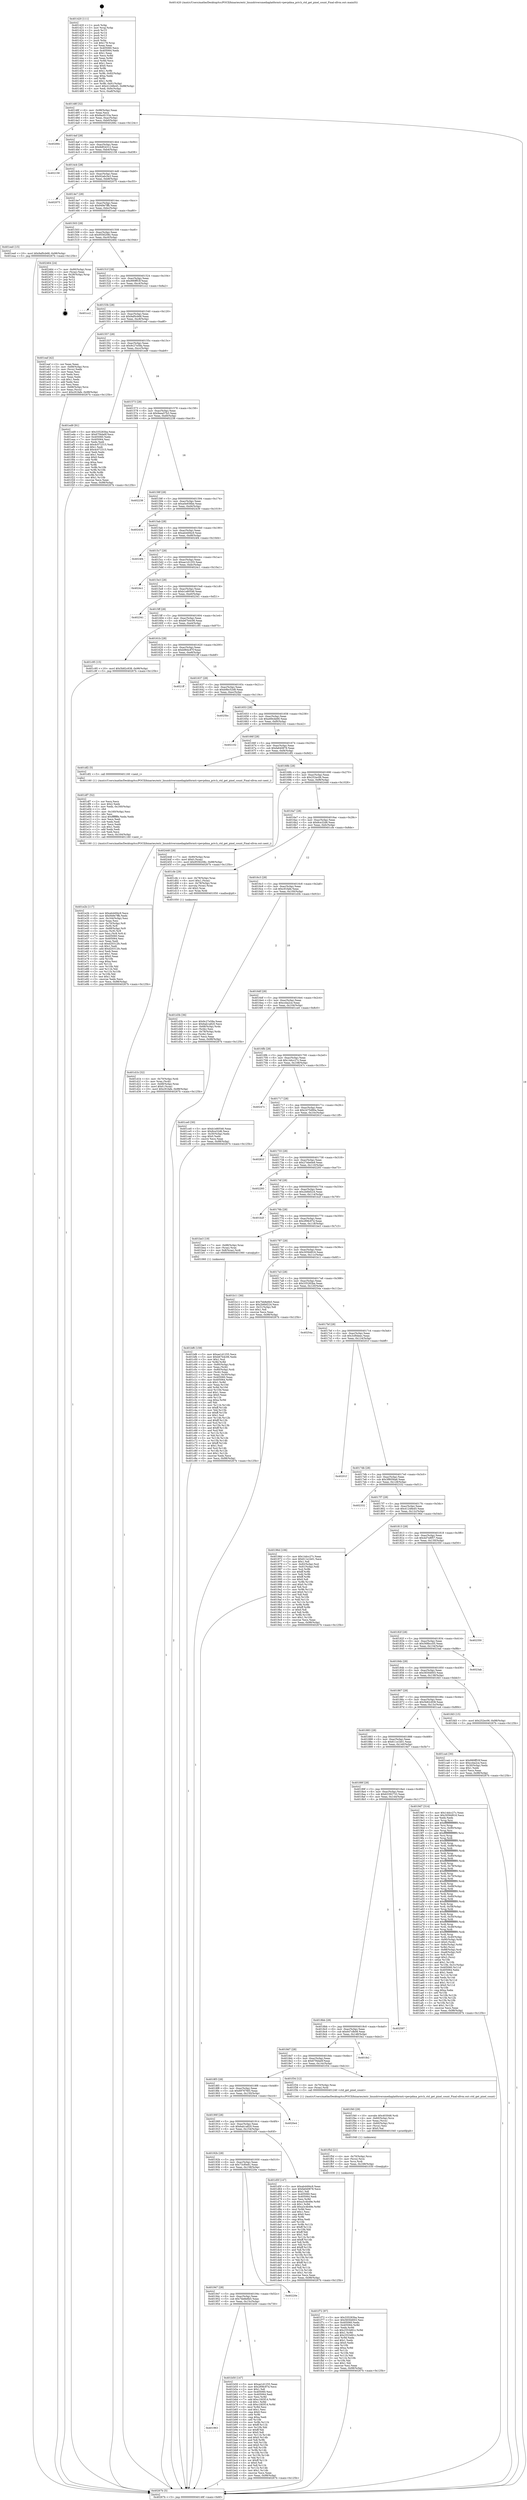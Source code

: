 digraph "0x401420" {
  label = "0x401420 (/mnt/c/Users/mathe/Desktop/tcc/POCII/binaries/extr_linuxdriversmediaplatformti-vpevpdma_priv.h_ctd_get_pixel_count_Final-ollvm.out::main(0))"
  labelloc = "t"
  node[shape=record]

  Entry [label="",width=0.3,height=0.3,shape=circle,fillcolor=black,style=filled]
  "0x40148f" [label="{
     0x40148f [32]\l
     | [instrs]\l
     &nbsp;&nbsp;0x40148f \<+6\>: mov -0x98(%rbp),%eax\l
     &nbsp;&nbsp;0x401495 \<+2\>: mov %eax,%ecx\l
     &nbsp;&nbsp;0x401497 \<+6\>: sub $0x8ac8153a,%ecx\l
     &nbsp;&nbsp;0x40149d \<+6\>: mov %eax,-0xac(%rbp)\l
     &nbsp;&nbsp;0x4014a3 \<+6\>: mov %ecx,-0xb0(%rbp)\l
     &nbsp;&nbsp;0x4014a9 \<+6\>: je 000000000040266c \<main+0x124c\>\l
  }"]
  "0x40266c" [label="{
     0x40266c\l
  }", style=dashed]
  "0x4014af" [label="{
     0x4014af [28]\l
     | [instrs]\l
     &nbsp;&nbsp;0x4014af \<+5\>: jmp 00000000004014b4 \<main+0x94\>\l
     &nbsp;&nbsp;0x4014b4 \<+6\>: mov -0xac(%rbp),%eax\l
     &nbsp;&nbsp;0x4014ba \<+5\>: sub $0x8df24312,%eax\l
     &nbsp;&nbsp;0x4014bf \<+6\>: mov %eax,-0xb4(%rbp)\l
     &nbsp;&nbsp;0x4014c5 \<+6\>: je 0000000000402158 \<main+0xd38\>\l
  }"]
  Exit [label="",width=0.3,height=0.3,shape=circle,fillcolor=black,style=filled,peripheries=2]
  "0x402158" [label="{
     0x402158\l
  }", style=dashed]
  "0x4014cb" [label="{
     0x4014cb [28]\l
     | [instrs]\l
     &nbsp;&nbsp;0x4014cb \<+5\>: jmp 00000000004014d0 \<main+0xb0\>\l
     &nbsp;&nbsp;0x4014d0 \<+6\>: mov -0xac(%rbp),%eax\l
     &nbsp;&nbsp;0x4014d6 \<+5\>: sub $0x92a6c5e3,%eax\l
     &nbsp;&nbsp;0x4014db \<+6\>: mov %eax,-0xb8(%rbp)\l
     &nbsp;&nbsp;0x4014e1 \<+6\>: je 0000000000402075 \<main+0xc55\>\l
  }"]
  "0x401f72" [label="{
     0x401f72 [97]\l
     | [instrs]\l
     &nbsp;&nbsp;0x401f72 \<+5\>: mov $0x335283ba,%eax\l
     &nbsp;&nbsp;0x401f77 \<+5\>: mov $0x5830d003,%esi\l
     &nbsp;&nbsp;0x401f7c \<+7\>: mov 0x405060,%edx\l
     &nbsp;&nbsp;0x401f83 \<+8\>: mov 0x405064,%r8d\l
     &nbsp;&nbsp;0x401f8b \<+3\>: mov %edx,%r9d\l
     &nbsp;&nbsp;0x401f8e \<+7\>: sub $0x2553d91c,%r9d\l
     &nbsp;&nbsp;0x401f95 \<+4\>: sub $0x1,%r9d\l
     &nbsp;&nbsp;0x401f99 \<+7\>: add $0x2553d91c,%r9d\l
     &nbsp;&nbsp;0x401fa0 \<+4\>: imul %r9d,%edx\l
     &nbsp;&nbsp;0x401fa4 \<+3\>: and $0x1,%edx\l
     &nbsp;&nbsp;0x401fa7 \<+3\>: cmp $0x0,%edx\l
     &nbsp;&nbsp;0x401faa \<+4\>: sete %r10b\l
     &nbsp;&nbsp;0x401fae \<+4\>: cmp $0xa,%r8d\l
     &nbsp;&nbsp;0x401fb2 \<+4\>: setl %r11b\l
     &nbsp;&nbsp;0x401fb6 \<+3\>: mov %r10b,%bl\l
     &nbsp;&nbsp;0x401fb9 \<+3\>: and %r11b,%bl\l
     &nbsp;&nbsp;0x401fbc \<+3\>: xor %r11b,%r10b\l
     &nbsp;&nbsp;0x401fbf \<+3\>: or %r10b,%bl\l
     &nbsp;&nbsp;0x401fc2 \<+3\>: test $0x1,%bl\l
     &nbsp;&nbsp;0x401fc5 \<+3\>: cmovne %esi,%eax\l
     &nbsp;&nbsp;0x401fc8 \<+6\>: mov %eax,-0x98(%rbp)\l
     &nbsp;&nbsp;0x401fce \<+5\>: jmp 000000000040267b \<main+0x125b\>\l
  }"]
  "0x402075" [label="{
     0x402075\l
  }", style=dashed]
  "0x4014e7" [label="{
     0x4014e7 [28]\l
     | [instrs]\l
     &nbsp;&nbsp;0x4014e7 \<+5\>: jmp 00000000004014ec \<main+0xcc\>\l
     &nbsp;&nbsp;0x4014ec \<+6\>: mov -0xac(%rbp),%eax\l
     &nbsp;&nbsp;0x4014f2 \<+5\>: sub $0x949e7ffb,%eax\l
     &nbsp;&nbsp;0x4014f7 \<+6\>: mov %eax,-0xbc(%rbp)\l
     &nbsp;&nbsp;0x4014fd \<+6\>: je 0000000000401ea0 \<main+0xa80\>\l
  }"]
  "0x401f5d" [label="{
     0x401f5d [21]\l
     | [instrs]\l
     &nbsp;&nbsp;0x401f5d \<+4\>: mov -0x70(%rbp),%rcx\l
     &nbsp;&nbsp;0x401f61 \<+3\>: mov (%rcx),%rcx\l
     &nbsp;&nbsp;0x401f64 \<+3\>: mov %rcx,%rdi\l
     &nbsp;&nbsp;0x401f67 \<+6\>: mov %eax,-0x168(%rbp)\l
     &nbsp;&nbsp;0x401f6d \<+5\>: call 0000000000401030 \<free@plt\>\l
     | [calls]\l
     &nbsp;&nbsp;0x401030 \{1\} (unknown)\l
  }"]
  "0x401ea0" [label="{
     0x401ea0 [15]\l
     | [instrs]\l
     &nbsp;&nbsp;0x401ea0 \<+10\>: movl $0x9af0cb68,-0x98(%rbp)\l
     &nbsp;&nbsp;0x401eaa \<+5\>: jmp 000000000040267b \<main+0x125b\>\l
  }"]
  "0x401503" [label="{
     0x401503 [28]\l
     | [instrs]\l
     &nbsp;&nbsp;0x401503 \<+5\>: jmp 0000000000401508 \<main+0xe8\>\l
     &nbsp;&nbsp;0x401508 \<+6\>: mov -0xac(%rbp),%eax\l
     &nbsp;&nbsp;0x40150e \<+5\>: sub $0x9556208c,%eax\l
     &nbsp;&nbsp;0x401513 \<+6\>: mov %eax,-0xc0(%rbp)\l
     &nbsp;&nbsp;0x401519 \<+6\>: je 0000000000402464 \<main+0x1044\>\l
  }"]
  "0x401f40" [label="{
     0x401f40 [29]\l
     | [instrs]\l
     &nbsp;&nbsp;0x401f40 \<+10\>: movabs $0x4030d6,%rdi\l
     &nbsp;&nbsp;0x401f4a \<+4\>: mov -0x60(%rbp),%rcx\l
     &nbsp;&nbsp;0x401f4e \<+2\>: mov %eax,(%rcx)\l
     &nbsp;&nbsp;0x401f50 \<+4\>: mov -0x60(%rbp),%rcx\l
     &nbsp;&nbsp;0x401f54 \<+2\>: mov (%rcx),%esi\l
     &nbsp;&nbsp;0x401f56 \<+2\>: mov $0x0,%al\l
     &nbsp;&nbsp;0x401f58 \<+5\>: call 0000000000401040 \<printf@plt\>\l
     | [calls]\l
     &nbsp;&nbsp;0x401040 \{1\} (unknown)\l
  }"]
  "0x402464" [label="{
     0x402464 [24]\l
     | [instrs]\l
     &nbsp;&nbsp;0x402464 \<+7\>: mov -0x90(%rbp),%rax\l
     &nbsp;&nbsp;0x40246b \<+2\>: mov (%rax),%eax\l
     &nbsp;&nbsp;0x40246d \<+4\>: lea -0x28(%rbp),%rsp\l
     &nbsp;&nbsp;0x402471 \<+1\>: pop %rbx\l
     &nbsp;&nbsp;0x402472 \<+2\>: pop %r12\l
     &nbsp;&nbsp;0x402474 \<+2\>: pop %r13\l
     &nbsp;&nbsp;0x402476 \<+2\>: pop %r14\l
     &nbsp;&nbsp;0x402478 \<+2\>: pop %r15\l
     &nbsp;&nbsp;0x40247a \<+1\>: pop %rbp\l
     &nbsp;&nbsp;0x40247b \<+1\>: ret\l
  }"]
  "0x40151f" [label="{
     0x40151f [28]\l
     | [instrs]\l
     &nbsp;&nbsp;0x40151f \<+5\>: jmp 0000000000401524 \<main+0x104\>\l
     &nbsp;&nbsp;0x401524 \<+6\>: mov -0xac(%rbp),%eax\l
     &nbsp;&nbsp;0x40152a \<+5\>: sub $0x990ff53f,%eax\l
     &nbsp;&nbsp;0x40152f \<+6\>: mov %eax,-0xc4(%rbp)\l
     &nbsp;&nbsp;0x401535 \<+6\>: je 0000000000401cc2 \<main+0x8a2\>\l
  }"]
  "0x401e2b" [label="{
     0x401e2b [117]\l
     | [instrs]\l
     &nbsp;&nbsp;0x401e2b \<+5\>: mov $0xab4494c9,%ecx\l
     &nbsp;&nbsp;0x401e30 \<+5\>: mov $0x949e7ffb,%edx\l
     &nbsp;&nbsp;0x401e35 \<+6\>: mov -0x164(%rbp),%esi\l
     &nbsp;&nbsp;0x401e3b \<+3\>: imul %eax,%esi\l
     &nbsp;&nbsp;0x401e3e \<+4\>: mov -0x70(%rbp),%r8\l
     &nbsp;&nbsp;0x401e42 \<+3\>: mov (%r8),%r8\l
     &nbsp;&nbsp;0x401e45 \<+4\>: mov -0x68(%rbp),%r9\l
     &nbsp;&nbsp;0x401e49 \<+3\>: movslq (%r9),%r9\l
     &nbsp;&nbsp;0x401e4c \<+4\>: mov %esi,(%r8,%r9,4)\l
     &nbsp;&nbsp;0x401e50 \<+7\>: mov 0x405060,%eax\l
     &nbsp;&nbsp;0x401e57 \<+7\>: mov 0x405064,%esi\l
     &nbsp;&nbsp;0x401e5e \<+2\>: mov %eax,%edi\l
     &nbsp;&nbsp;0x401e60 \<+6\>: sub $0xd20312fc,%edi\l
     &nbsp;&nbsp;0x401e66 \<+3\>: sub $0x1,%edi\l
     &nbsp;&nbsp;0x401e69 \<+6\>: add $0xd20312fc,%edi\l
     &nbsp;&nbsp;0x401e6f \<+3\>: imul %edi,%eax\l
     &nbsp;&nbsp;0x401e72 \<+3\>: and $0x1,%eax\l
     &nbsp;&nbsp;0x401e75 \<+3\>: cmp $0x0,%eax\l
     &nbsp;&nbsp;0x401e78 \<+4\>: sete %r10b\l
     &nbsp;&nbsp;0x401e7c \<+3\>: cmp $0xa,%esi\l
     &nbsp;&nbsp;0x401e7f \<+4\>: setl %r11b\l
     &nbsp;&nbsp;0x401e83 \<+3\>: mov %r10b,%bl\l
     &nbsp;&nbsp;0x401e86 \<+3\>: and %r11b,%bl\l
     &nbsp;&nbsp;0x401e89 \<+3\>: xor %r11b,%r10b\l
     &nbsp;&nbsp;0x401e8c \<+3\>: or %r10b,%bl\l
     &nbsp;&nbsp;0x401e8f \<+3\>: test $0x1,%bl\l
     &nbsp;&nbsp;0x401e92 \<+3\>: cmovne %edx,%ecx\l
     &nbsp;&nbsp;0x401e95 \<+6\>: mov %ecx,-0x98(%rbp)\l
     &nbsp;&nbsp;0x401e9b \<+5\>: jmp 000000000040267b \<main+0x125b\>\l
  }"]
  "0x401cc2" [label="{
     0x401cc2\l
  }", style=dashed]
  "0x40153b" [label="{
     0x40153b [28]\l
     | [instrs]\l
     &nbsp;&nbsp;0x40153b \<+5\>: jmp 0000000000401540 \<main+0x120\>\l
     &nbsp;&nbsp;0x401540 \<+6\>: mov -0xac(%rbp),%eax\l
     &nbsp;&nbsp;0x401546 \<+5\>: sub $0x9af0cb68,%eax\l
     &nbsp;&nbsp;0x40154b \<+6\>: mov %eax,-0xc8(%rbp)\l
     &nbsp;&nbsp;0x401551 \<+6\>: je 0000000000401eaf \<main+0xa8f\>\l
  }"]
  "0x401df7" [label="{
     0x401df7 [52]\l
     | [instrs]\l
     &nbsp;&nbsp;0x401df7 \<+2\>: xor %ecx,%ecx\l
     &nbsp;&nbsp;0x401df9 \<+5\>: mov $0x2,%edx\l
     &nbsp;&nbsp;0x401dfe \<+6\>: mov %edx,-0x160(%rbp)\l
     &nbsp;&nbsp;0x401e04 \<+1\>: cltd\l
     &nbsp;&nbsp;0x401e05 \<+6\>: mov -0x160(%rbp),%esi\l
     &nbsp;&nbsp;0x401e0b \<+2\>: idiv %esi\l
     &nbsp;&nbsp;0x401e0d \<+6\>: imul $0xfffffffe,%edx,%edx\l
     &nbsp;&nbsp;0x401e13 \<+2\>: mov %ecx,%edi\l
     &nbsp;&nbsp;0x401e15 \<+2\>: sub %edx,%edi\l
     &nbsp;&nbsp;0x401e17 \<+2\>: mov %ecx,%edx\l
     &nbsp;&nbsp;0x401e19 \<+3\>: sub $0x1,%edx\l
     &nbsp;&nbsp;0x401e1c \<+2\>: add %edx,%edi\l
     &nbsp;&nbsp;0x401e1e \<+2\>: sub %edi,%ecx\l
     &nbsp;&nbsp;0x401e20 \<+6\>: mov %ecx,-0x164(%rbp)\l
     &nbsp;&nbsp;0x401e26 \<+5\>: call 0000000000401160 \<next_i\>\l
     | [calls]\l
     &nbsp;&nbsp;0x401160 \{1\} (/mnt/c/Users/mathe/Desktop/tcc/POCII/binaries/extr_linuxdriversmediaplatformti-vpevpdma_priv.h_ctd_get_pixel_count_Final-ollvm.out::next_i)\l
  }"]
  "0x401eaf" [label="{
     0x401eaf [42]\l
     | [instrs]\l
     &nbsp;&nbsp;0x401eaf \<+2\>: xor %eax,%eax\l
     &nbsp;&nbsp;0x401eb1 \<+4\>: mov -0x68(%rbp),%rcx\l
     &nbsp;&nbsp;0x401eb5 \<+2\>: mov (%rcx),%edx\l
     &nbsp;&nbsp;0x401eb7 \<+2\>: mov %eax,%esi\l
     &nbsp;&nbsp;0x401eb9 \<+2\>: sub %edx,%esi\l
     &nbsp;&nbsp;0x401ebb \<+2\>: mov %eax,%edx\l
     &nbsp;&nbsp;0x401ebd \<+3\>: sub $0x1,%edx\l
     &nbsp;&nbsp;0x401ec0 \<+2\>: add %edx,%esi\l
     &nbsp;&nbsp;0x401ec2 \<+2\>: sub %esi,%eax\l
     &nbsp;&nbsp;0x401ec4 \<+4\>: mov -0x68(%rbp),%rcx\l
     &nbsp;&nbsp;0x401ec8 \<+2\>: mov %eax,(%rcx)\l
     &nbsp;&nbsp;0x401eca \<+10\>: movl $0xc91fafe,-0x98(%rbp)\l
     &nbsp;&nbsp;0x401ed4 \<+5\>: jmp 000000000040267b \<main+0x125b\>\l
  }"]
  "0x401557" [label="{
     0x401557 [28]\l
     | [instrs]\l
     &nbsp;&nbsp;0x401557 \<+5\>: jmp 000000000040155c \<main+0x13c\>\l
     &nbsp;&nbsp;0x40155c \<+6\>: mov -0xac(%rbp),%eax\l
     &nbsp;&nbsp;0x401562 \<+5\>: sub $0x9c27e58a,%eax\l
     &nbsp;&nbsp;0x401567 \<+6\>: mov %eax,-0xcc(%rbp)\l
     &nbsp;&nbsp;0x40156d \<+6\>: je 0000000000401ed9 \<main+0xab9\>\l
  }"]
  "0x401d1b" [label="{
     0x401d1b [32]\l
     | [instrs]\l
     &nbsp;&nbsp;0x401d1b \<+4\>: mov -0x70(%rbp),%rdi\l
     &nbsp;&nbsp;0x401d1f \<+3\>: mov %rax,(%rdi)\l
     &nbsp;&nbsp;0x401d22 \<+4\>: mov -0x68(%rbp),%rax\l
     &nbsp;&nbsp;0x401d26 \<+6\>: movl $0x0,(%rax)\l
     &nbsp;&nbsp;0x401d2c \<+10\>: movl $0xc91fafe,-0x98(%rbp)\l
     &nbsp;&nbsp;0x401d36 \<+5\>: jmp 000000000040267b \<main+0x125b\>\l
  }"]
  "0x401ed9" [label="{
     0x401ed9 [91]\l
     | [instrs]\l
     &nbsp;&nbsp;0x401ed9 \<+5\>: mov $0x335283ba,%eax\l
     &nbsp;&nbsp;0x401ede \<+5\>: mov $0x67f4da0f,%ecx\l
     &nbsp;&nbsp;0x401ee3 \<+7\>: mov 0x405060,%edx\l
     &nbsp;&nbsp;0x401eea \<+7\>: mov 0x405064,%esi\l
     &nbsp;&nbsp;0x401ef1 \<+2\>: mov %edx,%edi\l
     &nbsp;&nbsp;0x401ef3 \<+6\>: sub $0x4c072315,%edi\l
     &nbsp;&nbsp;0x401ef9 \<+3\>: sub $0x1,%edi\l
     &nbsp;&nbsp;0x401efc \<+6\>: add $0x4c072315,%edi\l
     &nbsp;&nbsp;0x401f02 \<+3\>: imul %edi,%edx\l
     &nbsp;&nbsp;0x401f05 \<+3\>: and $0x1,%edx\l
     &nbsp;&nbsp;0x401f08 \<+3\>: cmp $0x0,%edx\l
     &nbsp;&nbsp;0x401f0b \<+4\>: sete %r8b\l
     &nbsp;&nbsp;0x401f0f \<+3\>: cmp $0xa,%esi\l
     &nbsp;&nbsp;0x401f12 \<+4\>: setl %r9b\l
     &nbsp;&nbsp;0x401f16 \<+3\>: mov %r8b,%r10b\l
     &nbsp;&nbsp;0x401f19 \<+3\>: and %r9b,%r10b\l
     &nbsp;&nbsp;0x401f1c \<+3\>: xor %r9b,%r8b\l
     &nbsp;&nbsp;0x401f1f \<+3\>: or %r8b,%r10b\l
     &nbsp;&nbsp;0x401f22 \<+4\>: test $0x1,%r10b\l
     &nbsp;&nbsp;0x401f26 \<+3\>: cmovne %ecx,%eax\l
     &nbsp;&nbsp;0x401f29 \<+6\>: mov %eax,-0x98(%rbp)\l
     &nbsp;&nbsp;0x401f2f \<+5\>: jmp 000000000040267b \<main+0x125b\>\l
  }"]
  "0x401573" [label="{
     0x401573 [28]\l
     | [instrs]\l
     &nbsp;&nbsp;0x401573 \<+5\>: jmp 0000000000401578 \<main+0x158\>\l
     &nbsp;&nbsp;0x401578 \<+6\>: mov -0xac(%rbp),%eax\l
     &nbsp;&nbsp;0x40157e \<+5\>: sub $0x9eea57b3,%eax\l
     &nbsp;&nbsp;0x401583 \<+6\>: mov %eax,-0xd0(%rbp)\l
     &nbsp;&nbsp;0x401589 \<+6\>: je 0000000000402238 \<main+0xe18\>\l
  }"]
  "0x401bf6" [label="{
     0x401bf6 [159]\l
     | [instrs]\l
     &nbsp;&nbsp;0x401bf6 \<+5\>: mov $0xae1d1255,%ecx\l
     &nbsp;&nbsp;0x401bfb \<+5\>: mov $0xb67b4c06,%edx\l
     &nbsp;&nbsp;0x401c00 \<+3\>: mov $0x1,%sil\l
     &nbsp;&nbsp;0x401c03 \<+3\>: xor %r8d,%r8d\l
     &nbsp;&nbsp;0x401c06 \<+4\>: mov -0x80(%rbp),%rdi\l
     &nbsp;&nbsp;0x401c0a \<+2\>: mov %eax,(%rdi)\l
     &nbsp;&nbsp;0x401c0c \<+4\>: mov -0x80(%rbp),%rdi\l
     &nbsp;&nbsp;0x401c10 \<+2\>: mov (%rdi),%eax\l
     &nbsp;&nbsp;0x401c12 \<+3\>: mov %eax,-0x30(%rbp)\l
     &nbsp;&nbsp;0x401c15 \<+7\>: mov 0x405060,%eax\l
     &nbsp;&nbsp;0x401c1c \<+8\>: mov 0x405064,%r9d\l
     &nbsp;&nbsp;0x401c24 \<+4\>: sub $0x1,%r8d\l
     &nbsp;&nbsp;0x401c28 \<+3\>: mov %eax,%r10d\l
     &nbsp;&nbsp;0x401c2b \<+3\>: add %r8d,%r10d\l
     &nbsp;&nbsp;0x401c2e \<+4\>: imul %r10d,%eax\l
     &nbsp;&nbsp;0x401c32 \<+3\>: and $0x1,%eax\l
     &nbsp;&nbsp;0x401c35 \<+3\>: cmp $0x0,%eax\l
     &nbsp;&nbsp;0x401c38 \<+4\>: sete %r11b\l
     &nbsp;&nbsp;0x401c3c \<+4\>: cmp $0xa,%r9d\l
     &nbsp;&nbsp;0x401c40 \<+3\>: setl %bl\l
     &nbsp;&nbsp;0x401c43 \<+3\>: mov %r11b,%r14b\l
     &nbsp;&nbsp;0x401c46 \<+4\>: xor $0xff,%r14b\l
     &nbsp;&nbsp;0x401c4a \<+3\>: mov %bl,%r15b\l
     &nbsp;&nbsp;0x401c4d \<+4\>: xor $0xff,%r15b\l
     &nbsp;&nbsp;0x401c51 \<+4\>: xor $0x1,%sil\l
     &nbsp;&nbsp;0x401c55 \<+3\>: mov %r14b,%r12b\l
     &nbsp;&nbsp;0x401c58 \<+4\>: and $0xff,%r12b\l
     &nbsp;&nbsp;0x401c5c \<+3\>: and %sil,%r11b\l
     &nbsp;&nbsp;0x401c5f \<+3\>: mov %r15b,%r13b\l
     &nbsp;&nbsp;0x401c62 \<+4\>: and $0xff,%r13b\l
     &nbsp;&nbsp;0x401c66 \<+3\>: and %sil,%bl\l
     &nbsp;&nbsp;0x401c69 \<+3\>: or %r11b,%r12b\l
     &nbsp;&nbsp;0x401c6c \<+3\>: or %bl,%r13b\l
     &nbsp;&nbsp;0x401c6f \<+3\>: xor %r13b,%r12b\l
     &nbsp;&nbsp;0x401c72 \<+3\>: or %r15b,%r14b\l
     &nbsp;&nbsp;0x401c75 \<+4\>: xor $0xff,%r14b\l
     &nbsp;&nbsp;0x401c79 \<+4\>: or $0x1,%sil\l
     &nbsp;&nbsp;0x401c7d \<+3\>: and %sil,%r14b\l
     &nbsp;&nbsp;0x401c80 \<+3\>: or %r14b,%r12b\l
     &nbsp;&nbsp;0x401c83 \<+4\>: test $0x1,%r12b\l
     &nbsp;&nbsp;0x401c87 \<+3\>: cmovne %edx,%ecx\l
     &nbsp;&nbsp;0x401c8a \<+6\>: mov %ecx,-0x98(%rbp)\l
     &nbsp;&nbsp;0x401c90 \<+5\>: jmp 000000000040267b \<main+0x125b\>\l
  }"]
  "0x402238" [label="{
     0x402238\l
  }", style=dashed]
  "0x40158f" [label="{
     0x40158f [28]\l
     | [instrs]\l
     &nbsp;&nbsp;0x40158f \<+5\>: jmp 0000000000401594 \<main+0x174\>\l
     &nbsp;&nbsp;0x401594 \<+6\>: mov -0xac(%rbp),%eax\l
     &nbsp;&nbsp;0x40159a \<+5\>: sub $0xa0e936be,%eax\l
     &nbsp;&nbsp;0x40159f \<+6\>: mov %eax,-0xd4(%rbp)\l
     &nbsp;&nbsp;0x4015a5 \<+6\>: je 0000000000402439 \<main+0x1019\>\l
  }"]
  "0x401963" [label="{
     0x401963\l
  }", style=dashed]
  "0x402439" [label="{
     0x402439\l
  }", style=dashed]
  "0x4015ab" [label="{
     0x4015ab [28]\l
     | [instrs]\l
     &nbsp;&nbsp;0x4015ab \<+5\>: jmp 00000000004015b0 \<main+0x190\>\l
     &nbsp;&nbsp;0x4015b0 \<+6\>: mov -0xac(%rbp),%eax\l
     &nbsp;&nbsp;0x4015b6 \<+5\>: sub $0xab4494c9,%eax\l
     &nbsp;&nbsp;0x4015bb \<+6\>: mov %eax,-0xd8(%rbp)\l
     &nbsp;&nbsp;0x4015c1 \<+6\>: je 00000000004024f4 \<main+0x10d4\>\l
  }"]
  "0x401b50" [label="{
     0x401b50 [147]\l
     | [instrs]\l
     &nbsp;&nbsp;0x401b50 \<+5\>: mov $0xae1d1255,%eax\l
     &nbsp;&nbsp;0x401b55 \<+5\>: mov $0x2f08c97d,%ecx\l
     &nbsp;&nbsp;0x401b5a \<+2\>: mov $0x1,%dl\l
     &nbsp;&nbsp;0x401b5c \<+7\>: mov 0x405060,%esi\l
     &nbsp;&nbsp;0x401b63 \<+7\>: mov 0x405064,%edi\l
     &nbsp;&nbsp;0x401b6a \<+3\>: mov %esi,%r8d\l
     &nbsp;&nbsp;0x401b6d \<+7\>: add $0xc1fd3f14,%r8d\l
     &nbsp;&nbsp;0x401b74 \<+4\>: sub $0x1,%r8d\l
     &nbsp;&nbsp;0x401b78 \<+7\>: sub $0xc1fd3f14,%r8d\l
     &nbsp;&nbsp;0x401b7f \<+4\>: imul %r8d,%esi\l
     &nbsp;&nbsp;0x401b83 \<+3\>: and $0x1,%esi\l
     &nbsp;&nbsp;0x401b86 \<+3\>: cmp $0x0,%esi\l
     &nbsp;&nbsp;0x401b89 \<+4\>: sete %r9b\l
     &nbsp;&nbsp;0x401b8d \<+3\>: cmp $0xa,%edi\l
     &nbsp;&nbsp;0x401b90 \<+4\>: setl %r10b\l
     &nbsp;&nbsp;0x401b94 \<+3\>: mov %r9b,%r11b\l
     &nbsp;&nbsp;0x401b97 \<+4\>: xor $0xff,%r11b\l
     &nbsp;&nbsp;0x401b9b \<+3\>: mov %r10b,%bl\l
     &nbsp;&nbsp;0x401b9e \<+3\>: xor $0xff,%bl\l
     &nbsp;&nbsp;0x401ba1 \<+3\>: xor $0x0,%dl\l
     &nbsp;&nbsp;0x401ba4 \<+3\>: mov %r11b,%r14b\l
     &nbsp;&nbsp;0x401ba7 \<+4\>: and $0x0,%r14b\l
     &nbsp;&nbsp;0x401bab \<+3\>: and %dl,%r9b\l
     &nbsp;&nbsp;0x401bae \<+3\>: mov %bl,%r15b\l
     &nbsp;&nbsp;0x401bb1 \<+4\>: and $0x0,%r15b\l
     &nbsp;&nbsp;0x401bb5 \<+3\>: and %dl,%r10b\l
     &nbsp;&nbsp;0x401bb8 \<+3\>: or %r9b,%r14b\l
     &nbsp;&nbsp;0x401bbb \<+3\>: or %r10b,%r15b\l
     &nbsp;&nbsp;0x401bbe \<+3\>: xor %r15b,%r14b\l
     &nbsp;&nbsp;0x401bc1 \<+3\>: or %bl,%r11b\l
     &nbsp;&nbsp;0x401bc4 \<+4\>: xor $0xff,%r11b\l
     &nbsp;&nbsp;0x401bc8 \<+3\>: or $0x0,%dl\l
     &nbsp;&nbsp;0x401bcb \<+3\>: and %dl,%r11b\l
     &nbsp;&nbsp;0x401bce \<+3\>: or %r11b,%r14b\l
     &nbsp;&nbsp;0x401bd1 \<+4\>: test $0x1,%r14b\l
     &nbsp;&nbsp;0x401bd5 \<+3\>: cmovne %ecx,%eax\l
     &nbsp;&nbsp;0x401bd8 \<+6\>: mov %eax,-0x98(%rbp)\l
     &nbsp;&nbsp;0x401bde \<+5\>: jmp 000000000040267b \<main+0x125b\>\l
  }"]
  "0x4024f4" [label="{
     0x4024f4\l
  }", style=dashed]
  "0x4015c7" [label="{
     0x4015c7 [28]\l
     | [instrs]\l
     &nbsp;&nbsp;0x4015c7 \<+5\>: jmp 00000000004015cc \<main+0x1ac\>\l
     &nbsp;&nbsp;0x4015cc \<+6\>: mov -0xac(%rbp),%eax\l
     &nbsp;&nbsp;0x4015d2 \<+5\>: sub $0xae1d1255,%eax\l
     &nbsp;&nbsp;0x4015d7 \<+6\>: mov %eax,-0xdc(%rbp)\l
     &nbsp;&nbsp;0x4015dd \<+6\>: je 00000000004024c1 \<main+0x10a1\>\l
  }"]
  "0x401947" [label="{
     0x401947 [28]\l
     | [instrs]\l
     &nbsp;&nbsp;0x401947 \<+5\>: jmp 000000000040194c \<main+0x52c\>\l
     &nbsp;&nbsp;0x40194c \<+6\>: mov -0xac(%rbp),%eax\l
     &nbsp;&nbsp;0x401952 \<+5\>: sub $0x7bb8e6b5,%eax\l
     &nbsp;&nbsp;0x401957 \<+6\>: mov %eax,-0x15c(%rbp)\l
     &nbsp;&nbsp;0x40195d \<+6\>: je 0000000000401b50 \<main+0x730\>\l
  }"]
  "0x4024c1" [label="{
     0x4024c1\l
  }", style=dashed]
  "0x4015e3" [label="{
     0x4015e3 [28]\l
     | [instrs]\l
     &nbsp;&nbsp;0x4015e3 \<+5\>: jmp 00000000004015e8 \<main+0x1c8\>\l
     &nbsp;&nbsp;0x4015e8 \<+6\>: mov -0xac(%rbp),%eax\l
     &nbsp;&nbsp;0x4015ee \<+5\>: sub $0xb1e80546,%eax\l
     &nbsp;&nbsp;0x4015f3 \<+6\>: mov %eax,-0xe0(%rbp)\l
     &nbsp;&nbsp;0x4015f9 \<+6\>: je 0000000000402341 \<main+0xf21\>\l
  }"]
  "0x40220e" [label="{
     0x40220e\l
  }", style=dashed]
  "0x402341" [label="{
     0x402341\l
  }", style=dashed]
  "0x4015ff" [label="{
     0x4015ff [28]\l
     | [instrs]\l
     &nbsp;&nbsp;0x4015ff \<+5\>: jmp 0000000000401604 \<main+0x1e4\>\l
     &nbsp;&nbsp;0x401604 \<+6\>: mov -0xac(%rbp),%eax\l
     &nbsp;&nbsp;0x40160a \<+5\>: sub $0xb67b4c06,%eax\l
     &nbsp;&nbsp;0x40160f \<+6\>: mov %eax,-0xe4(%rbp)\l
     &nbsp;&nbsp;0x401615 \<+6\>: je 0000000000401c95 \<main+0x875\>\l
  }"]
  "0x40192b" [label="{
     0x40192b [28]\l
     | [instrs]\l
     &nbsp;&nbsp;0x40192b \<+5\>: jmp 0000000000401930 \<main+0x510\>\l
     &nbsp;&nbsp;0x401930 \<+6\>: mov -0xac(%rbp),%eax\l
     &nbsp;&nbsp;0x401936 \<+5\>: sub $0x73cf0e81,%eax\l
     &nbsp;&nbsp;0x40193b \<+6\>: mov %eax,-0x158(%rbp)\l
     &nbsp;&nbsp;0x401941 \<+6\>: je 000000000040220e \<main+0xdee\>\l
  }"]
  "0x401c95" [label="{
     0x401c95 [15]\l
     | [instrs]\l
     &nbsp;&nbsp;0x401c95 \<+10\>: movl $0x5b82c838,-0x98(%rbp)\l
     &nbsp;&nbsp;0x401c9f \<+5\>: jmp 000000000040267b \<main+0x125b\>\l
  }"]
  "0x40161b" [label="{
     0x40161b [28]\l
     | [instrs]\l
     &nbsp;&nbsp;0x40161b \<+5\>: jmp 0000000000401620 \<main+0x200\>\l
     &nbsp;&nbsp;0x401620 \<+6\>: mov -0xac(%rbp),%eax\l
     &nbsp;&nbsp;0x401626 \<+5\>: sub $0xb964c87f,%eax\l
     &nbsp;&nbsp;0x40162b \<+6\>: mov %eax,-0xe8(%rbp)\l
     &nbsp;&nbsp;0x401631 \<+6\>: je 00000000004021ff \<main+0xddf\>\l
  }"]
  "0x401d5f" [label="{
     0x401d5f [147]\l
     | [instrs]\l
     &nbsp;&nbsp;0x401d5f \<+5\>: mov $0xab4494c9,%eax\l
     &nbsp;&nbsp;0x401d64 \<+5\>: mov $0xfa640878,%ecx\l
     &nbsp;&nbsp;0x401d69 \<+2\>: mov $0x1,%dl\l
     &nbsp;&nbsp;0x401d6b \<+7\>: mov 0x405060,%esi\l
     &nbsp;&nbsp;0x401d72 \<+7\>: mov 0x405064,%edi\l
     &nbsp;&nbsp;0x401d79 \<+3\>: mov %esi,%r8d\l
     &nbsp;&nbsp;0x401d7c \<+7\>: sub $0xa3c4b49e,%r8d\l
     &nbsp;&nbsp;0x401d83 \<+4\>: sub $0x1,%r8d\l
     &nbsp;&nbsp;0x401d87 \<+7\>: add $0xa3c4b49e,%r8d\l
     &nbsp;&nbsp;0x401d8e \<+4\>: imul %r8d,%esi\l
     &nbsp;&nbsp;0x401d92 \<+3\>: and $0x1,%esi\l
     &nbsp;&nbsp;0x401d95 \<+3\>: cmp $0x0,%esi\l
     &nbsp;&nbsp;0x401d98 \<+4\>: sete %r9b\l
     &nbsp;&nbsp;0x401d9c \<+3\>: cmp $0xa,%edi\l
     &nbsp;&nbsp;0x401d9f \<+4\>: setl %r10b\l
     &nbsp;&nbsp;0x401da3 \<+3\>: mov %r9b,%r11b\l
     &nbsp;&nbsp;0x401da6 \<+4\>: xor $0xff,%r11b\l
     &nbsp;&nbsp;0x401daa \<+3\>: mov %r10b,%bl\l
     &nbsp;&nbsp;0x401dad \<+3\>: xor $0xff,%bl\l
     &nbsp;&nbsp;0x401db0 \<+3\>: xor $0x1,%dl\l
     &nbsp;&nbsp;0x401db3 \<+3\>: mov %r11b,%r14b\l
     &nbsp;&nbsp;0x401db6 \<+4\>: and $0xff,%r14b\l
     &nbsp;&nbsp;0x401dba \<+3\>: and %dl,%r9b\l
     &nbsp;&nbsp;0x401dbd \<+3\>: mov %bl,%r15b\l
     &nbsp;&nbsp;0x401dc0 \<+4\>: and $0xff,%r15b\l
     &nbsp;&nbsp;0x401dc4 \<+3\>: and %dl,%r10b\l
     &nbsp;&nbsp;0x401dc7 \<+3\>: or %r9b,%r14b\l
     &nbsp;&nbsp;0x401dca \<+3\>: or %r10b,%r15b\l
     &nbsp;&nbsp;0x401dcd \<+3\>: xor %r15b,%r14b\l
     &nbsp;&nbsp;0x401dd0 \<+3\>: or %bl,%r11b\l
     &nbsp;&nbsp;0x401dd3 \<+4\>: xor $0xff,%r11b\l
     &nbsp;&nbsp;0x401dd7 \<+3\>: or $0x1,%dl\l
     &nbsp;&nbsp;0x401dda \<+3\>: and %dl,%r11b\l
     &nbsp;&nbsp;0x401ddd \<+3\>: or %r11b,%r14b\l
     &nbsp;&nbsp;0x401de0 \<+4\>: test $0x1,%r14b\l
     &nbsp;&nbsp;0x401de4 \<+3\>: cmovne %ecx,%eax\l
     &nbsp;&nbsp;0x401de7 \<+6\>: mov %eax,-0x98(%rbp)\l
     &nbsp;&nbsp;0x401ded \<+5\>: jmp 000000000040267b \<main+0x125b\>\l
  }"]
  "0x4021ff" [label="{
     0x4021ff\l
  }", style=dashed]
  "0x401637" [label="{
     0x401637 [28]\l
     | [instrs]\l
     &nbsp;&nbsp;0x401637 \<+5\>: jmp 000000000040163c \<main+0x21c\>\l
     &nbsp;&nbsp;0x40163c \<+6\>: mov -0xac(%rbp),%eax\l
     &nbsp;&nbsp;0x401642 \<+5\>: sub $0xb9bc52d8,%eax\l
     &nbsp;&nbsp;0x401647 \<+6\>: mov %eax,-0xec(%rbp)\l
     &nbsp;&nbsp;0x40164d \<+6\>: je 00000000004025bc \<main+0x119c\>\l
  }"]
  "0x40190f" [label="{
     0x40190f [28]\l
     | [instrs]\l
     &nbsp;&nbsp;0x40190f \<+5\>: jmp 0000000000401914 \<main+0x4f4\>\l
     &nbsp;&nbsp;0x401914 \<+6\>: mov -0xac(%rbp),%eax\l
     &nbsp;&nbsp;0x40191a \<+5\>: sub $0x6ab1a820,%eax\l
     &nbsp;&nbsp;0x40191f \<+6\>: mov %eax,-0x154(%rbp)\l
     &nbsp;&nbsp;0x401925 \<+6\>: je 0000000000401d5f \<main+0x93f\>\l
  }"]
  "0x4025bc" [label="{
     0x4025bc\l
  }", style=dashed]
  "0x401653" [label="{
     0x401653 [28]\l
     | [instrs]\l
     &nbsp;&nbsp;0x401653 \<+5\>: jmp 0000000000401658 \<main+0x238\>\l
     &nbsp;&nbsp;0x401658 \<+6\>: mov -0xac(%rbp),%eax\l
     &nbsp;&nbsp;0x40165e \<+5\>: sub $0xe69cde66,%eax\l
     &nbsp;&nbsp;0x401663 \<+6\>: mov %eax,-0xf0(%rbp)\l
     &nbsp;&nbsp;0x401669 \<+6\>: je 0000000000402102 \<main+0xce2\>\l
  }"]
  "0x4020e4" [label="{
     0x4020e4\l
  }", style=dashed]
  "0x402102" [label="{
     0x402102\l
  }", style=dashed]
  "0x40166f" [label="{
     0x40166f [28]\l
     | [instrs]\l
     &nbsp;&nbsp;0x40166f \<+5\>: jmp 0000000000401674 \<main+0x254\>\l
     &nbsp;&nbsp;0x401674 \<+6\>: mov -0xac(%rbp),%eax\l
     &nbsp;&nbsp;0x40167a \<+5\>: sub $0xfa640878,%eax\l
     &nbsp;&nbsp;0x40167f \<+6\>: mov %eax,-0xf4(%rbp)\l
     &nbsp;&nbsp;0x401685 \<+6\>: je 0000000000401df2 \<main+0x9d2\>\l
  }"]
  "0x4018f3" [label="{
     0x4018f3 [28]\l
     | [instrs]\l
     &nbsp;&nbsp;0x4018f3 \<+5\>: jmp 00000000004018f8 \<main+0x4d8\>\l
     &nbsp;&nbsp;0x4018f8 \<+6\>: mov -0xac(%rbp),%eax\l
     &nbsp;&nbsp;0x4018fe \<+5\>: sub $0x697676f3,%eax\l
     &nbsp;&nbsp;0x401903 \<+6\>: mov %eax,-0x150(%rbp)\l
     &nbsp;&nbsp;0x401909 \<+6\>: je 00000000004020e4 \<main+0xcc4\>\l
  }"]
  "0x401df2" [label="{
     0x401df2 [5]\l
     | [instrs]\l
     &nbsp;&nbsp;0x401df2 \<+5\>: call 0000000000401160 \<next_i\>\l
     | [calls]\l
     &nbsp;&nbsp;0x401160 \{1\} (/mnt/c/Users/mathe/Desktop/tcc/POCII/binaries/extr_linuxdriversmediaplatformti-vpevpdma_priv.h_ctd_get_pixel_count_Final-ollvm.out::next_i)\l
  }"]
  "0x40168b" [label="{
     0x40168b [28]\l
     | [instrs]\l
     &nbsp;&nbsp;0x40168b \<+5\>: jmp 0000000000401690 \<main+0x270\>\l
     &nbsp;&nbsp;0x401690 \<+6\>: mov -0xac(%rbp),%eax\l
     &nbsp;&nbsp;0x401696 \<+5\>: sub $0x252ec06,%eax\l
     &nbsp;&nbsp;0x40169b \<+6\>: mov %eax,-0xf8(%rbp)\l
     &nbsp;&nbsp;0x4016a1 \<+6\>: je 0000000000402448 \<main+0x1028\>\l
  }"]
  "0x401f34" [label="{
     0x401f34 [12]\l
     | [instrs]\l
     &nbsp;&nbsp;0x401f34 \<+4\>: mov -0x70(%rbp),%rax\l
     &nbsp;&nbsp;0x401f38 \<+3\>: mov (%rax),%rdi\l
     &nbsp;&nbsp;0x401f3b \<+5\>: call 0000000000401240 \<ctd_get_pixel_count\>\l
     | [calls]\l
     &nbsp;&nbsp;0x401240 \{1\} (/mnt/c/Users/mathe/Desktop/tcc/POCII/binaries/extr_linuxdriversmediaplatformti-vpevpdma_priv.h_ctd_get_pixel_count_Final-ollvm.out::ctd_get_pixel_count)\l
  }"]
  "0x402448" [label="{
     0x402448 [28]\l
     | [instrs]\l
     &nbsp;&nbsp;0x402448 \<+7\>: mov -0x90(%rbp),%rax\l
     &nbsp;&nbsp;0x40244f \<+6\>: movl $0x0,(%rax)\l
     &nbsp;&nbsp;0x402455 \<+10\>: movl $0x9556208c,-0x98(%rbp)\l
     &nbsp;&nbsp;0x40245f \<+5\>: jmp 000000000040267b \<main+0x125b\>\l
  }"]
  "0x4016a7" [label="{
     0x4016a7 [28]\l
     | [instrs]\l
     &nbsp;&nbsp;0x4016a7 \<+5\>: jmp 00000000004016ac \<main+0x28c\>\l
     &nbsp;&nbsp;0x4016ac \<+6\>: mov -0xac(%rbp),%eax\l
     &nbsp;&nbsp;0x4016b2 \<+5\>: sub $0x8ce32d6,%eax\l
     &nbsp;&nbsp;0x4016b7 \<+6\>: mov %eax,-0xfc(%rbp)\l
     &nbsp;&nbsp;0x4016bd \<+6\>: je 0000000000401cfe \<main+0x8de\>\l
  }"]
  "0x4018d7" [label="{
     0x4018d7 [28]\l
     | [instrs]\l
     &nbsp;&nbsp;0x4018d7 \<+5\>: jmp 00000000004018dc \<main+0x4bc\>\l
     &nbsp;&nbsp;0x4018dc \<+6\>: mov -0xac(%rbp),%eax\l
     &nbsp;&nbsp;0x4018e2 \<+5\>: sub $0x67f4da0f,%eax\l
     &nbsp;&nbsp;0x4018e7 \<+6\>: mov %eax,-0x14c(%rbp)\l
     &nbsp;&nbsp;0x4018ed \<+6\>: je 0000000000401f34 \<main+0xb14\>\l
  }"]
  "0x401cfe" [label="{
     0x401cfe [29]\l
     | [instrs]\l
     &nbsp;&nbsp;0x401cfe \<+4\>: mov -0x78(%rbp),%rax\l
     &nbsp;&nbsp;0x401d02 \<+6\>: movl $0x1,(%rax)\l
     &nbsp;&nbsp;0x401d08 \<+4\>: mov -0x78(%rbp),%rax\l
     &nbsp;&nbsp;0x401d0c \<+3\>: movslq (%rax),%rax\l
     &nbsp;&nbsp;0x401d0f \<+4\>: shl $0x2,%rax\l
     &nbsp;&nbsp;0x401d13 \<+3\>: mov %rax,%rdi\l
     &nbsp;&nbsp;0x401d16 \<+5\>: call 0000000000401050 \<malloc@plt\>\l
     | [calls]\l
     &nbsp;&nbsp;0x401050 \{1\} (unknown)\l
  }"]
  "0x4016c3" [label="{
     0x4016c3 [28]\l
     | [instrs]\l
     &nbsp;&nbsp;0x4016c3 \<+5\>: jmp 00000000004016c8 \<main+0x2a8\>\l
     &nbsp;&nbsp;0x4016c8 \<+6\>: mov -0xac(%rbp),%eax\l
     &nbsp;&nbsp;0x4016ce \<+5\>: sub $0xc91fafe,%eax\l
     &nbsp;&nbsp;0x4016d3 \<+6\>: mov %eax,-0x100(%rbp)\l
     &nbsp;&nbsp;0x4016d9 \<+6\>: je 0000000000401d3b \<main+0x91b\>\l
  }"]
  "0x401fe2" [label="{
     0x401fe2\l
  }", style=dashed]
  "0x401d3b" [label="{
     0x401d3b [36]\l
     | [instrs]\l
     &nbsp;&nbsp;0x401d3b \<+5\>: mov $0x9c27e58a,%eax\l
     &nbsp;&nbsp;0x401d40 \<+5\>: mov $0x6ab1a820,%ecx\l
     &nbsp;&nbsp;0x401d45 \<+4\>: mov -0x68(%rbp),%rdx\l
     &nbsp;&nbsp;0x401d49 \<+2\>: mov (%rdx),%esi\l
     &nbsp;&nbsp;0x401d4b \<+4\>: mov -0x78(%rbp),%rdx\l
     &nbsp;&nbsp;0x401d4f \<+2\>: cmp (%rdx),%esi\l
     &nbsp;&nbsp;0x401d51 \<+3\>: cmovl %ecx,%eax\l
     &nbsp;&nbsp;0x401d54 \<+6\>: mov %eax,-0x98(%rbp)\l
     &nbsp;&nbsp;0x401d5a \<+5\>: jmp 000000000040267b \<main+0x125b\>\l
  }"]
  "0x4016df" [label="{
     0x4016df [28]\l
     | [instrs]\l
     &nbsp;&nbsp;0x4016df \<+5\>: jmp 00000000004016e4 \<main+0x2c4\>\l
     &nbsp;&nbsp;0x4016e4 \<+6\>: mov -0xac(%rbp),%eax\l
     &nbsp;&nbsp;0x4016ea \<+5\>: sub $0xccba2ce,%eax\l
     &nbsp;&nbsp;0x4016ef \<+6\>: mov %eax,-0x104(%rbp)\l
     &nbsp;&nbsp;0x4016f5 \<+6\>: je 0000000000401ce0 \<main+0x8c0\>\l
  }"]
  "0x4018bb" [label="{
     0x4018bb [28]\l
     | [instrs]\l
     &nbsp;&nbsp;0x4018bb \<+5\>: jmp 00000000004018c0 \<main+0x4a0\>\l
     &nbsp;&nbsp;0x4018c0 \<+6\>: mov -0xac(%rbp),%eax\l
     &nbsp;&nbsp;0x4018c6 \<+5\>: sub $0x647cfb08,%eax\l
     &nbsp;&nbsp;0x4018cb \<+6\>: mov %eax,-0x148(%rbp)\l
     &nbsp;&nbsp;0x4018d1 \<+6\>: je 0000000000401fe2 \<main+0xbc2\>\l
  }"]
  "0x401ce0" [label="{
     0x401ce0 [30]\l
     | [instrs]\l
     &nbsp;&nbsp;0x401ce0 \<+5\>: mov $0xb1e80546,%eax\l
     &nbsp;&nbsp;0x401ce5 \<+5\>: mov $0x8ce32d6,%ecx\l
     &nbsp;&nbsp;0x401cea \<+3\>: mov -0x30(%rbp),%edx\l
     &nbsp;&nbsp;0x401ced \<+3\>: cmp $0x0,%edx\l
     &nbsp;&nbsp;0x401cf0 \<+3\>: cmove %ecx,%eax\l
     &nbsp;&nbsp;0x401cf3 \<+6\>: mov %eax,-0x98(%rbp)\l
     &nbsp;&nbsp;0x401cf9 \<+5\>: jmp 000000000040267b \<main+0x125b\>\l
  }"]
  "0x4016fb" [label="{
     0x4016fb [28]\l
     | [instrs]\l
     &nbsp;&nbsp;0x4016fb \<+5\>: jmp 0000000000401700 \<main+0x2e0\>\l
     &nbsp;&nbsp;0x401700 \<+6\>: mov -0xac(%rbp),%eax\l
     &nbsp;&nbsp;0x401706 \<+5\>: sub $0x14dcc27c,%eax\l
     &nbsp;&nbsp;0x40170b \<+6\>: mov %eax,-0x108(%rbp)\l
     &nbsp;&nbsp;0x401711 \<+6\>: je 000000000040247c \<main+0x105c\>\l
  }"]
  "0x402597" [label="{
     0x402597\l
  }", style=dashed]
  "0x40247c" [label="{
     0x40247c\l
  }", style=dashed]
  "0x401717" [label="{
     0x401717 [28]\l
     | [instrs]\l
     &nbsp;&nbsp;0x401717 \<+5\>: jmp 000000000040171c \<main+0x2fc\>\l
     &nbsp;&nbsp;0x40171c \<+6\>: mov -0xac(%rbp),%eax\l
     &nbsp;&nbsp;0x401722 \<+5\>: sub $0x2475d90a,%eax\l
     &nbsp;&nbsp;0x401727 \<+6\>: mov %eax,-0x10c(%rbp)\l
     &nbsp;&nbsp;0x40172d \<+6\>: je 000000000040261f \<main+0x11ff\>\l
  }"]
  "0x40189f" [label="{
     0x40189f [28]\l
     | [instrs]\l
     &nbsp;&nbsp;0x40189f \<+5\>: jmp 00000000004018a4 \<main+0x484\>\l
     &nbsp;&nbsp;0x4018a4 \<+6\>: mov -0xac(%rbp),%eax\l
     &nbsp;&nbsp;0x4018aa \<+5\>: sub $0x63392733,%eax\l
     &nbsp;&nbsp;0x4018af \<+6\>: mov %eax,-0x144(%rbp)\l
     &nbsp;&nbsp;0x4018b5 \<+6\>: je 0000000000402597 \<main+0x1177\>\l
  }"]
  "0x40261f" [label="{
     0x40261f\l
  }", style=dashed]
  "0x401733" [label="{
     0x401733 [28]\l
     | [instrs]\l
     &nbsp;&nbsp;0x401733 \<+5\>: jmp 0000000000401738 \<main+0x318\>\l
     &nbsp;&nbsp;0x401738 \<+6\>: mov -0xac(%rbp),%eax\l
     &nbsp;&nbsp;0x40173e \<+5\>: sub $0x27ebe0e9,%eax\l
     &nbsp;&nbsp;0x401743 \<+6\>: mov %eax,-0x110(%rbp)\l
     &nbsp;&nbsp;0x401749 \<+6\>: je 0000000000402293 \<main+0xe73\>\l
  }"]
  "0x4019d7" [label="{
     0x4019d7 [314]\l
     | [instrs]\l
     &nbsp;&nbsp;0x4019d7 \<+5\>: mov $0x14dcc27c,%eax\l
     &nbsp;&nbsp;0x4019dc \<+5\>: mov $0x3056d916,%ecx\l
     &nbsp;&nbsp;0x4019e1 \<+2\>: xor %edx,%edx\l
     &nbsp;&nbsp;0x4019e3 \<+3\>: mov %rsp,%rsi\l
     &nbsp;&nbsp;0x4019e6 \<+4\>: add $0xfffffffffffffff0,%rsi\l
     &nbsp;&nbsp;0x4019ea \<+3\>: mov %rsi,%rsp\l
     &nbsp;&nbsp;0x4019ed \<+7\>: mov %rsi,-0x90(%rbp)\l
     &nbsp;&nbsp;0x4019f4 \<+3\>: mov %rsp,%rsi\l
     &nbsp;&nbsp;0x4019f7 \<+4\>: add $0xfffffffffffffff0,%rsi\l
     &nbsp;&nbsp;0x4019fb \<+3\>: mov %rsi,%rsp\l
     &nbsp;&nbsp;0x4019fe \<+3\>: mov %rsp,%rdi\l
     &nbsp;&nbsp;0x401a01 \<+4\>: add $0xfffffffffffffff0,%rdi\l
     &nbsp;&nbsp;0x401a05 \<+3\>: mov %rdi,%rsp\l
     &nbsp;&nbsp;0x401a08 \<+7\>: mov %rdi,-0x88(%rbp)\l
     &nbsp;&nbsp;0x401a0f \<+3\>: mov %rsp,%rdi\l
     &nbsp;&nbsp;0x401a12 \<+4\>: add $0xfffffffffffffff0,%rdi\l
     &nbsp;&nbsp;0x401a16 \<+3\>: mov %rdi,%rsp\l
     &nbsp;&nbsp;0x401a19 \<+4\>: mov %rdi,-0x80(%rbp)\l
     &nbsp;&nbsp;0x401a1d \<+3\>: mov %rsp,%rdi\l
     &nbsp;&nbsp;0x401a20 \<+4\>: add $0xfffffffffffffff0,%rdi\l
     &nbsp;&nbsp;0x401a24 \<+3\>: mov %rdi,%rsp\l
     &nbsp;&nbsp;0x401a27 \<+4\>: mov %rdi,-0x78(%rbp)\l
     &nbsp;&nbsp;0x401a2b \<+3\>: mov %rsp,%rdi\l
     &nbsp;&nbsp;0x401a2e \<+4\>: add $0xfffffffffffffff0,%rdi\l
     &nbsp;&nbsp;0x401a32 \<+3\>: mov %rdi,%rsp\l
     &nbsp;&nbsp;0x401a35 \<+4\>: mov %rdi,-0x70(%rbp)\l
     &nbsp;&nbsp;0x401a39 \<+3\>: mov %rsp,%rdi\l
     &nbsp;&nbsp;0x401a3c \<+4\>: add $0xfffffffffffffff0,%rdi\l
     &nbsp;&nbsp;0x401a40 \<+3\>: mov %rdi,%rsp\l
     &nbsp;&nbsp;0x401a43 \<+4\>: mov %rdi,-0x68(%rbp)\l
     &nbsp;&nbsp;0x401a47 \<+3\>: mov %rsp,%rdi\l
     &nbsp;&nbsp;0x401a4a \<+4\>: add $0xfffffffffffffff0,%rdi\l
     &nbsp;&nbsp;0x401a4e \<+3\>: mov %rdi,%rsp\l
     &nbsp;&nbsp;0x401a51 \<+4\>: mov %rdi,-0x60(%rbp)\l
     &nbsp;&nbsp;0x401a55 \<+3\>: mov %rsp,%rdi\l
     &nbsp;&nbsp;0x401a58 \<+4\>: add $0xfffffffffffffff0,%rdi\l
     &nbsp;&nbsp;0x401a5c \<+3\>: mov %rdi,%rsp\l
     &nbsp;&nbsp;0x401a5f \<+4\>: mov %rdi,-0x58(%rbp)\l
     &nbsp;&nbsp;0x401a63 \<+3\>: mov %rsp,%rdi\l
     &nbsp;&nbsp;0x401a66 \<+4\>: add $0xfffffffffffffff0,%rdi\l
     &nbsp;&nbsp;0x401a6a \<+3\>: mov %rdi,%rsp\l
     &nbsp;&nbsp;0x401a6d \<+4\>: mov %rdi,-0x50(%rbp)\l
     &nbsp;&nbsp;0x401a71 \<+3\>: mov %rsp,%rdi\l
     &nbsp;&nbsp;0x401a74 \<+4\>: add $0xfffffffffffffff0,%rdi\l
     &nbsp;&nbsp;0x401a78 \<+3\>: mov %rdi,%rsp\l
     &nbsp;&nbsp;0x401a7b \<+4\>: mov %rdi,-0x48(%rbp)\l
     &nbsp;&nbsp;0x401a7f \<+3\>: mov %rsp,%rdi\l
     &nbsp;&nbsp;0x401a82 \<+4\>: add $0xfffffffffffffff0,%rdi\l
     &nbsp;&nbsp;0x401a86 \<+3\>: mov %rdi,%rsp\l
     &nbsp;&nbsp;0x401a89 \<+4\>: mov %rdi,-0x40(%rbp)\l
     &nbsp;&nbsp;0x401a8d \<+7\>: mov -0x90(%rbp),%rdi\l
     &nbsp;&nbsp;0x401a94 \<+6\>: movl $0x0,(%rdi)\l
     &nbsp;&nbsp;0x401a9a \<+7\>: mov -0x9c(%rbp),%r8d\l
     &nbsp;&nbsp;0x401aa1 \<+3\>: mov %r8d,(%rsi)\l
     &nbsp;&nbsp;0x401aa4 \<+7\>: mov -0x88(%rbp),%rdi\l
     &nbsp;&nbsp;0x401aab \<+7\>: mov -0xa8(%rbp),%r9\l
     &nbsp;&nbsp;0x401ab2 \<+3\>: mov %r9,(%rdi)\l
     &nbsp;&nbsp;0x401ab5 \<+3\>: cmpl $0x2,(%rsi)\l
     &nbsp;&nbsp;0x401ab8 \<+4\>: setne %r10b\l
     &nbsp;&nbsp;0x401abc \<+4\>: and $0x1,%r10b\l
     &nbsp;&nbsp;0x401ac0 \<+4\>: mov %r10b,-0x31(%rbp)\l
     &nbsp;&nbsp;0x401ac4 \<+8\>: mov 0x405060,%r11d\l
     &nbsp;&nbsp;0x401acc \<+7\>: mov 0x405064,%ebx\l
     &nbsp;&nbsp;0x401ad3 \<+3\>: sub $0x1,%edx\l
     &nbsp;&nbsp;0x401ad6 \<+3\>: mov %r11d,%r14d\l
     &nbsp;&nbsp;0x401ad9 \<+3\>: add %edx,%r14d\l
     &nbsp;&nbsp;0x401adc \<+4\>: imul %r14d,%r11d\l
     &nbsp;&nbsp;0x401ae0 \<+4\>: and $0x1,%r11d\l
     &nbsp;&nbsp;0x401ae4 \<+4\>: cmp $0x0,%r11d\l
     &nbsp;&nbsp;0x401ae8 \<+4\>: sete %r10b\l
     &nbsp;&nbsp;0x401aec \<+3\>: cmp $0xa,%ebx\l
     &nbsp;&nbsp;0x401aef \<+4\>: setl %r15b\l
     &nbsp;&nbsp;0x401af3 \<+3\>: mov %r10b,%r12b\l
     &nbsp;&nbsp;0x401af6 \<+3\>: and %r15b,%r12b\l
     &nbsp;&nbsp;0x401af9 \<+3\>: xor %r15b,%r10b\l
     &nbsp;&nbsp;0x401afc \<+3\>: or %r10b,%r12b\l
     &nbsp;&nbsp;0x401aff \<+4\>: test $0x1,%r12b\l
     &nbsp;&nbsp;0x401b03 \<+3\>: cmovne %ecx,%eax\l
     &nbsp;&nbsp;0x401b06 \<+6\>: mov %eax,-0x98(%rbp)\l
     &nbsp;&nbsp;0x401b0c \<+5\>: jmp 000000000040267b \<main+0x125b\>\l
  }"]
  "0x402293" [label="{
     0x402293\l
  }", style=dashed]
  "0x40174f" [label="{
     0x40174f [28]\l
     | [instrs]\l
     &nbsp;&nbsp;0x40174f \<+5\>: jmp 0000000000401754 \<main+0x334\>\l
     &nbsp;&nbsp;0x401754 \<+6\>: mov -0xac(%rbp),%eax\l
     &nbsp;&nbsp;0x40175a \<+5\>: sub $0x2b6bf224,%eax\l
     &nbsp;&nbsp;0x40175f \<+6\>: mov %eax,-0x114(%rbp)\l
     &nbsp;&nbsp;0x401765 \<+6\>: je 0000000000401b2f \<main+0x70f\>\l
  }"]
  "0x401883" [label="{
     0x401883 [28]\l
     | [instrs]\l
     &nbsp;&nbsp;0x401883 \<+5\>: jmp 0000000000401888 \<main+0x468\>\l
     &nbsp;&nbsp;0x401888 \<+6\>: mov -0xac(%rbp),%eax\l
     &nbsp;&nbsp;0x40188e \<+5\>: sub $0x611e1b01,%eax\l
     &nbsp;&nbsp;0x401893 \<+6\>: mov %eax,-0x140(%rbp)\l
     &nbsp;&nbsp;0x401899 \<+6\>: je 00000000004019d7 \<main+0x5b7\>\l
  }"]
  "0x401b2f" [label="{
     0x401b2f\l
  }", style=dashed]
  "0x40176b" [label="{
     0x40176b [28]\l
     | [instrs]\l
     &nbsp;&nbsp;0x40176b \<+5\>: jmp 0000000000401770 \<main+0x350\>\l
     &nbsp;&nbsp;0x401770 \<+6\>: mov -0xac(%rbp),%eax\l
     &nbsp;&nbsp;0x401776 \<+5\>: sub $0x2f08c97d,%eax\l
     &nbsp;&nbsp;0x40177b \<+6\>: mov %eax,-0x118(%rbp)\l
     &nbsp;&nbsp;0x401781 \<+6\>: je 0000000000401be3 \<main+0x7c3\>\l
  }"]
  "0x401ca4" [label="{
     0x401ca4 [30]\l
     | [instrs]\l
     &nbsp;&nbsp;0x401ca4 \<+5\>: mov $0x990ff53f,%eax\l
     &nbsp;&nbsp;0x401ca9 \<+5\>: mov $0xccba2ce,%ecx\l
     &nbsp;&nbsp;0x401cae \<+3\>: mov -0x30(%rbp),%edx\l
     &nbsp;&nbsp;0x401cb1 \<+3\>: cmp $0x1,%edx\l
     &nbsp;&nbsp;0x401cb4 \<+3\>: cmovl %ecx,%eax\l
     &nbsp;&nbsp;0x401cb7 \<+6\>: mov %eax,-0x98(%rbp)\l
     &nbsp;&nbsp;0x401cbd \<+5\>: jmp 000000000040267b \<main+0x125b\>\l
  }"]
  "0x401be3" [label="{
     0x401be3 [19]\l
     | [instrs]\l
     &nbsp;&nbsp;0x401be3 \<+7\>: mov -0x88(%rbp),%rax\l
     &nbsp;&nbsp;0x401bea \<+3\>: mov (%rax),%rax\l
     &nbsp;&nbsp;0x401bed \<+4\>: mov 0x8(%rax),%rdi\l
     &nbsp;&nbsp;0x401bf1 \<+5\>: call 0000000000401060 \<atoi@plt\>\l
     | [calls]\l
     &nbsp;&nbsp;0x401060 \{1\} (unknown)\l
  }"]
  "0x401787" [label="{
     0x401787 [28]\l
     | [instrs]\l
     &nbsp;&nbsp;0x401787 \<+5\>: jmp 000000000040178c \<main+0x36c\>\l
     &nbsp;&nbsp;0x40178c \<+6\>: mov -0xac(%rbp),%eax\l
     &nbsp;&nbsp;0x401792 \<+5\>: sub $0x3056d916,%eax\l
     &nbsp;&nbsp;0x401797 \<+6\>: mov %eax,-0x11c(%rbp)\l
     &nbsp;&nbsp;0x40179d \<+6\>: je 0000000000401b11 \<main+0x6f1\>\l
  }"]
  "0x401867" [label="{
     0x401867 [28]\l
     | [instrs]\l
     &nbsp;&nbsp;0x401867 \<+5\>: jmp 000000000040186c \<main+0x44c\>\l
     &nbsp;&nbsp;0x40186c \<+6\>: mov -0xac(%rbp),%eax\l
     &nbsp;&nbsp;0x401872 \<+5\>: sub $0x5b82c838,%eax\l
     &nbsp;&nbsp;0x401877 \<+6\>: mov %eax,-0x13c(%rbp)\l
     &nbsp;&nbsp;0x40187d \<+6\>: je 0000000000401ca4 \<main+0x884\>\l
  }"]
  "0x401b11" [label="{
     0x401b11 [30]\l
     | [instrs]\l
     &nbsp;&nbsp;0x401b11 \<+5\>: mov $0x7bb8e6b5,%eax\l
     &nbsp;&nbsp;0x401b16 \<+5\>: mov $0x2b6bf224,%ecx\l
     &nbsp;&nbsp;0x401b1b \<+3\>: mov -0x31(%rbp),%dl\l
     &nbsp;&nbsp;0x401b1e \<+3\>: test $0x1,%dl\l
     &nbsp;&nbsp;0x401b21 \<+3\>: cmovne %ecx,%eax\l
     &nbsp;&nbsp;0x401b24 \<+6\>: mov %eax,-0x98(%rbp)\l
     &nbsp;&nbsp;0x401b2a \<+5\>: jmp 000000000040267b \<main+0x125b\>\l
  }"]
  "0x4017a3" [label="{
     0x4017a3 [28]\l
     | [instrs]\l
     &nbsp;&nbsp;0x4017a3 \<+5\>: jmp 00000000004017a8 \<main+0x388\>\l
     &nbsp;&nbsp;0x4017a8 \<+6\>: mov -0xac(%rbp),%eax\l
     &nbsp;&nbsp;0x4017ae \<+5\>: sub $0x335283ba,%eax\l
     &nbsp;&nbsp;0x4017b3 \<+6\>: mov %eax,-0x120(%rbp)\l
     &nbsp;&nbsp;0x4017b9 \<+6\>: je 000000000040254a \<main+0x112a\>\l
  }"]
  "0x401fd3" [label="{
     0x401fd3 [15]\l
     | [instrs]\l
     &nbsp;&nbsp;0x401fd3 \<+10\>: movl $0x252ec06,-0x98(%rbp)\l
     &nbsp;&nbsp;0x401fdd \<+5\>: jmp 000000000040267b \<main+0x125b\>\l
  }"]
  "0x40254a" [label="{
     0x40254a\l
  }", style=dashed]
  "0x4017bf" [label="{
     0x4017bf [28]\l
     | [instrs]\l
     &nbsp;&nbsp;0x4017bf \<+5\>: jmp 00000000004017c4 \<main+0x3a4\>\l
     &nbsp;&nbsp;0x4017c4 \<+6\>: mov -0xac(%rbp),%eax\l
     &nbsp;&nbsp;0x4017ca \<+5\>: sub $0x3cf0deec,%eax\l
     &nbsp;&nbsp;0x4017cf \<+6\>: mov %eax,-0x124(%rbp)\l
     &nbsp;&nbsp;0x4017d5 \<+6\>: je 000000000040201f \<main+0xbff\>\l
  }"]
  "0x40184b" [label="{
     0x40184b [28]\l
     | [instrs]\l
     &nbsp;&nbsp;0x40184b \<+5\>: jmp 0000000000401850 \<main+0x430\>\l
     &nbsp;&nbsp;0x401850 \<+6\>: mov -0xac(%rbp),%eax\l
     &nbsp;&nbsp;0x401856 \<+5\>: sub $0x5830d003,%eax\l
     &nbsp;&nbsp;0x40185b \<+6\>: mov %eax,-0x138(%rbp)\l
     &nbsp;&nbsp;0x401861 \<+6\>: je 0000000000401fd3 \<main+0xbb3\>\l
  }"]
  "0x40201f" [label="{
     0x40201f\l
  }", style=dashed]
  "0x4017db" [label="{
     0x4017db [28]\l
     | [instrs]\l
     &nbsp;&nbsp;0x4017db \<+5\>: jmp 00000000004017e0 \<main+0x3c0\>\l
     &nbsp;&nbsp;0x4017e0 \<+6\>: mov -0xac(%rbp),%eax\l
     &nbsp;&nbsp;0x4017e6 \<+5\>: sub $0x3f8056a6,%eax\l
     &nbsp;&nbsp;0x4017eb \<+6\>: mov %eax,-0x128(%rbp)\l
     &nbsp;&nbsp;0x4017f1 \<+6\>: je 0000000000402332 \<main+0xf12\>\l
  }"]
  "0x4023ab" [label="{
     0x4023ab\l
  }", style=dashed]
  "0x402332" [label="{
     0x402332\l
  }", style=dashed]
  "0x4017f7" [label="{
     0x4017f7 [28]\l
     | [instrs]\l
     &nbsp;&nbsp;0x4017f7 \<+5\>: jmp 00000000004017fc \<main+0x3dc\>\l
     &nbsp;&nbsp;0x4017fc \<+6\>: mov -0xac(%rbp),%eax\l
     &nbsp;&nbsp;0x401802 \<+5\>: sub $0x41248e45,%eax\l
     &nbsp;&nbsp;0x401807 \<+6\>: mov %eax,-0x12c(%rbp)\l
     &nbsp;&nbsp;0x40180d \<+6\>: je 000000000040196d \<main+0x54d\>\l
  }"]
  "0x40182f" [label="{
     0x40182f [28]\l
     | [instrs]\l
     &nbsp;&nbsp;0x40182f \<+5\>: jmp 0000000000401834 \<main+0x414\>\l
     &nbsp;&nbsp;0x401834 \<+6\>: mov -0xac(%rbp),%eax\l
     &nbsp;&nbsp;0x40183a \<+5\>: sub $0x568bcc05,%eax\l
     &nbsp;&nbsp;0x40183f \<+6\>: mov %eax,-0x134(%rbp)\l
     &nbsp;&nbsp;0x401845 \<+6\>: je 00000000004023ab \<main+0xf8b\>\l
  }"]
  "0x40196d" [label="{
     0x40196d [106]\l
     | [instrs]\l
     &nbsp;&nbsp;0x40196d \<+5\>: mov $0x14dcc27c,%eax\l
     &nbsp;&nbsp;0x401972 \<+5\>: mov $0x611e1b01,%ecx\l
     &nbsp;&nbsp;0x401977 \<+2\>: mov $0x1,%dl\l
     &nbsp;&nbsp;0x401979 \<+7\>: mov -0x92(%rbp),%sil\l
     &nbsp;&nbsp;0x401980 \<+7\>: mov -0x91(%rbp),%dil\l
     &nbsp;&nbsp;0x401987 \<+3\>: mov %sil,%r8b\l
     &nbsp;&nbsp;0x40198a \<+4\>: xor $0xff,%r8b\l
     &nbsp;&nbsp;0x40198e \<+3\>: mov %dil,%r9b\l
     &nbsp;&nbsp;0x401991 \<+4\>: xor $0xff,%r9b\l
     &nbsp;&nbsp;0x401995 \<+3\>: xor $0x0,%dl\l
     &nbsp;&nbsp;0x401998 \<+3\>: mov %r8b,%r10b\l
     &nbsp;&nbsp;0x40199b \<+4\>: and $0x0,%r10b\l
     &nbsp;&nbsp;0x40199f \<+3\>: and %dl,%sil\l
     &nbsp;&nbsp;0x4019a2 \<+3\>: mov %r9b,%r11b\l
     &nbsp;&nbsp;0x4019a5 \<+4\>: and $0x0,%r11b\l
     &nbsp;&nbsp;0x4019a9 \<+3\>: and %dl,%dil\l
     &nbsp;&nbsp;0x4019ac \<+3\>: or %sil,%r10b\l
     &nbsp;&nbsp;0x4019af \<+3\>: or %dil,%r11b\l
     &nbsp;&nbsp;0x4019b2 \<+3\>: xor %r11b,%r10b\l
     &nbsp;&nbsp;0x4019b5 \<+3\>: or %r9b,%r8b\l
     &nbsp;&nbsp;0x4019b8 \<+4\>: xor $0xff,%r8b\l
     &nbsp;&nbsp;0x4019bc \<+3\>: or $0x0,%dl\l
     &nbsp;&nbsp;0x4019bf \<+3\>: and %dl,%r8b\l
     &nbsp;&nbsp;0x4019c2 \<+3\>: or %r8b,%r10b\l
     &nbsp;&nbsp;0x4019c5 \<+4\>: test $0x1,%r10b\l
     &nbsp;&nbsp;0x4019c9 \<+3\>: cmovne %ecx,%eax\l
     &nbsp;&nbsp;0x4019cc \<+6\>: mov %eax,-0x98(%rbp)\l
     &nbsp;&nbsp;0x4019d2 \<+5\>: jmp 000000000040267b \<main+0x125b\>\l
  }"]
  "0x401813" [label="{
     0x401813 [28]\l
     | [instrs]\l
     &nbsp;&nbsp;0x401813 \<+5\>: jmp 0000000000401818 \<main+0x3f8\>\l
     &nbsp;&nbsp;0x401818 \<+6\>: mov -0xac(%rbp),%eax\l
     &nbsp;&nbsp;0x40181e \<+5\>: sub $0x4d7e8f57,%eax\l
     &nbsp;&nbsp;0x401823 \<+6\>: mov %eax,-0x130(%rbp)\l
     &nbsp;&nbsp;0x401829 \<+6\>: je 0000000000402350 \<main+0xf30\>\l
  }"]
  "0x40267b" [label="{
     0x40267b [5]\l
     | [instrs]\l
     &nbsp;&nbsp;0x40267b \<+5\>: jmp 000000000040148f \<main+0x6f\>\l
  }"]
  "0x401420" [label="{
     0x401420 [111]\l
     | [instrs]\l
     &nbsp;&nbsp;0x401420 \<+1\>: push %rbp\l
     &nbsp;&nbsp;0x401421 \<+3\>: mov %rsp,%rbp\l
     &nbsp;&nbsp;0x401424 \<+2\>: push %r15\l
     &nbsp;&nbsp;0x401426 \<+2\>: push %r14\l
     &nbsp;&nbsp;0x401428 \<+2\>: push %r13\l
     &nbsp;&nbsp;0x40142a \<+2\>: push %r12\l
     &nbsp;&nbsp;0x40142c \<+1\>: push %rbx\l
     &nbsp;&nbsp;0x40142d \<+7\>: sub $0x178,%rsp\l
     &nbsp;&nbsp;0x401434 \<+2\>: xor %eax,%eax\l
     &nbsp;&nbsp;0x401436 \<+7\>: mov 0x405060,%ecx\l
     &nbsp;&nbsp;0x40143d \<+7\>: mov 0x405064,%edx\l
     &nbsp;&nbsp;0x401444 \<+3\>: sub $0x1,%eax\l
     &nbsp;&nbsp;0x401447 \<+3\>: mov %ecx,%r8d\l
     &nbsp;&nbsp;0x40144a \<+3\>: add %eax,%r8d\l
     &nbsp;&nbsp;0x40144d \<+4\>: imul %r8d,%ecx\l
     &nbsp;&nbsp;0x401451 \<+3\>: and $0x1,%ecx\l
     &nbsp;&nbsp;0x401454 \<+3\>: cmp $0x0,%ecx\l
     &nbsp;&nbsp;0x401457 \<+4\>: sete %r9b\l
     &nbsp;&nbsp;0x40145b \<+4\>: and $0x1,%r9b\l
     &nbsp;&nbsp;0x40145f \<+7\>: mov %r9b,-0x92(%rbp)\l
     &nbsp;&nbsp;0x401466 \<+3\>: cmp $0xa,%edx\l
     &nbsp;&nbsp;0x401469 \<+4\>: setl %r9b\l
     &nbsp;&nbsp;0x40146d \<+4\>: and $0x1,%r9b\l
     &nbsp;&nbsp;0x401471 \<+7\>: mov %r9b,-0x91(%rbp)\l
     &nbsp;&nbsp;0x401478 \<+10\>: movl $0x41248e45,-0x98(%rbp)\l
     &nbsp;&nbsp;0x401482 \<+6\>: mov %edi,-0x9c(%rbp)\l
     &nbsp;&nbsp;0x401488 \<+7\>: mov %rsi,-0xa8(%rbp)\l
  }"]
  "0x402350" [label="{
     0x402350\l
  }", style=dashed]
  Entry -> "0x401420" [label=" 1"]
  "0x40148f" -> "0x40266c" [label=" 0"]
  "0x40148f" -> "0x4014af" [label=" 20"]
  "0x402464" -> Exit [label=" 1"]
  "0x4014af" -> "0x402158" [label=" 0"]
  "0x4014af" -> "0x4014cb" [label=" 20"]
  "0x402448" -> "0x40267b" [label=" 1"]
  "0x4014cb" -> "0x402075" [label=" 0"]
  "0x4014cb" -> "0x4014e7" [label=" 20"]
  "0x401fd3" -> "0x40267b" [label=" 1"]
  "0x4014e7" -> "0x401ea0" [label=" 1"]
  "0x4014e7" -> "0x401503" [label=" 19"]
  "0x401f72" -> "0x40267b" [label=" 1"]
  "0x401503" -> "0x402464" [label=" 1"]
  "0x401503" -> "0x40151f" [label=" 18"]
  "0x401f5d" -> "0x401f72" [label=" 1"]
  "0x40151f" -> "0x401cc2" [label=" 0"]
  "0x40151f" -> "0x40153b" [label=" 18"]
  "0x401f40" -> "0x401f5d" [label=" 1"]
  "0x40153b" -> "0x401eaf" [label=" 1"]
  "0x40153b" -> "0x401557" [label=" 17"]
  "0x401f34" -> "0x401f40" [label=" 1"]
  "0x401557" -> "0x401ed9" [label=" 1"]
  "0x401557" -> "0x401573" [label=" 16"]
  "0x401ed9" -> "0x40267b" [label=" 1"]
  "0x401573" -> "0x402238" [label=" 0"]
  "0x401573" -> "0x40158f" [label=" 16"]
  "0x401eaf" -> "0x40267b" [label=" 1"]
  "0x40158f" -> "0x402439" [label=" 0"]
  "0x40158f" -> "0x4015ab" [label=" 16"]
  "0x401ea0" -> "0x40267b" [label=" 1"]
  "0x4015ab" -> "0x4024f4" [label=" 0"]
  "0x4015ab" -> "0x4015c7" [label=" 16"]
  "0x401e2b" -> "0x40267b" [label=" 1"]
  "0x4015c7" -> "0x4024c1" [label=" 0"]
  "0x4015c7" -> "0x4015e3" [label=" 16"]
  "0x401df2" -> "0x401df7" [label=" 1"]
  "0x4015e3" -> "0x402341" [label=" 0"]
  "0x4015e3" -> "0x4015ff" [label=" 16"]
  "0x401d5f" -> "0x40267b" [label=" 1"]
  "0x4015ff" -> "0x401c95" [label=" 1"]
  "0x4015ff" -> "0x40161b" [label=" 15"]
  "0x401d1b" -> "0x40267b" [label=" 1"]
  "0x40161b" -> "0x4021ff" [label=" 0"]
  "0x40161b" -> "0x401637" [label=" 15"]
  "0x401cfe" -> "0x401d1b" [label=" 1"]
  "0x401637" -> "0x4025bc" [label=" 0"]
  "0x401637" -> "0x401653" [label=" 15"]
  "0x401ca4" -> "0x40267b" [label=" 1"]
  "0x401653" -> "0x402102" [label=" 0"]
  "0x401653" -> "0x40166f" [label=" 15"]
  "0x401c95" -> "0x40267b" [label=" 1"]
  "0x40166f" -> "0x401df2" [label=" 1"]
  "0x40166f" -> "0x40168b" [label=" 14"]
  "0x401be3" -> "0x401bf6" [label=" 1"]
  "0x40168b" -> "0x402448" [label=" 1"]
  "0x40168b" -> "0x4016a7" [label=" 13"]
  "0x401b50" -> "0x40267b" [label=" 1"]
  "0x4016a7" -> "0x401cfe" [label=" 1"]
  "0x4016a7" -> "0x4016c3" [label=" 12"]
  "0x401947" -> "0x401b50" [label=" 1"]
  "0x4016c3" -> "0x401d3b" [label=" 2"]
  "0x4016c3" -> "0x4016df" [label=" 10"]
  "0x401df7" -> "0x401e2b" [label=" 1"]
  "0x4016df" -> "0x401ce0" [label=" 1"]
  "0x4016df" -> "0x4016fb" [label=" 9"]
  "0x40192b" -> "0x40220e" [label=" 0"]
  "0x4016fb" -> "0x40247c" [label=" 0"]
  "0x4016fb" -> "0x401717" [label=" 9"]
  "0x401d3b" -> "0x40267b" [label=" 2"]
  "0x401717" -> "0x40261f" [label=" 0"]
  "0x401717" -> "0x401733" [label=" 9"]
  "0x401ce0" -> "0x40267b" [label=" 1"]
  "0x401733" -> "0x402293" [label=" 0"]
  "0x401733" -> "0x40174f" [label=" 9"]
  "0x4018f3" -> "0x40190f" [label=" 2"]
  "0x40174f" -> "0x401b2f" [label=" 0"]
  "0x40174f" -> "0x40176b" [label=" 9"]
  "0x401bf6" -> "0x40267b" [label=" 1"]
  "0x40176b" -> "0x401be3" [label=" 1"]
  "0x40176b" -> "0x401787" [label=" 8"]
  "0x4018d7" -> "0x4018f3" [label=" 2"]
  "0x401787" -> "0x401b11" [label=" 1"]
  "0x401787" -> "0x4017a3" [label=" 7"]
  "0x401947" -> "0x401963" [label=" 0"]
  "0x4017a3" -> "0x40254a" [label=" 0"]
  "0x4017a3" -> "0x4017bf" [label=" 7"]
  "0x4018bb" -> "0x4018d7" [label=" 3"]
  "0x4017bf" -> "0x40201f" [label=" 0"]
  "0x4017bf" -> "0x4017db" [label=" 7"]
  "0x40192b" -> "0x401947" [label=" 1"]
  "0x4017db" -> "0x402332" [label=" 0"]
  "0x4017db" -> "0x4017f7" [label=" 7"]
  "0x40189f" -> "0x4018bb" [label=" 3"]
  "0x4017f7" -> "0x40196d" [label=" 1"]
  "0x4017f7" -> "0x401813" [label=" 6"]
  "0x40196d" -> "0x40267b" [label=" 1"]
  "0x401420" -> "0x40148f" [label=" 1"]
  "0x40267b" -> "0x40148f" [label=" 19"]
  "0x40190f" -> "0x40192b" [label=" 1"]
  "0x401813" -> "0x402350" [label=" 0"]
  "0x401813" -> "0x40182f" [label=" 6"]
  "0x40189f" -> "0x402597" [label=" 0"]
  "0x40182f" -> "0x4023ab" [label=" 0"]
  "0x40182f" -> "0x40184b" [label=" 6"]
  "0x4018bb" -> "0x401fe2" [label=" 0"]
  "0x40184b" -> "0x401fd3" [label=" 1"]
  "0x40184b" -> "0x401867" [label=" 5"]
  "0x4018d7" -> "0x401f34" [label=" 1"]
  "0x401867" -> "0x401ca4" [label=" 1"]
  "0x401867" -> "0x401883" [label=" 4"]
  "0x4018f3" -> "0x4020e4" [label=" 0"]
  "0x401883" -> "0x4019d7" [label=" 1"]
  "0x401883" -> "0x40189f" [label=" 3"]
  "0x40190f" -> "0x401d5f" [label=" 1"]
  "0x4019d7" -> "0x40267b" [label=" 1"]
  "0x401b11" -> "0x40267b" [label=" 1"]
}
